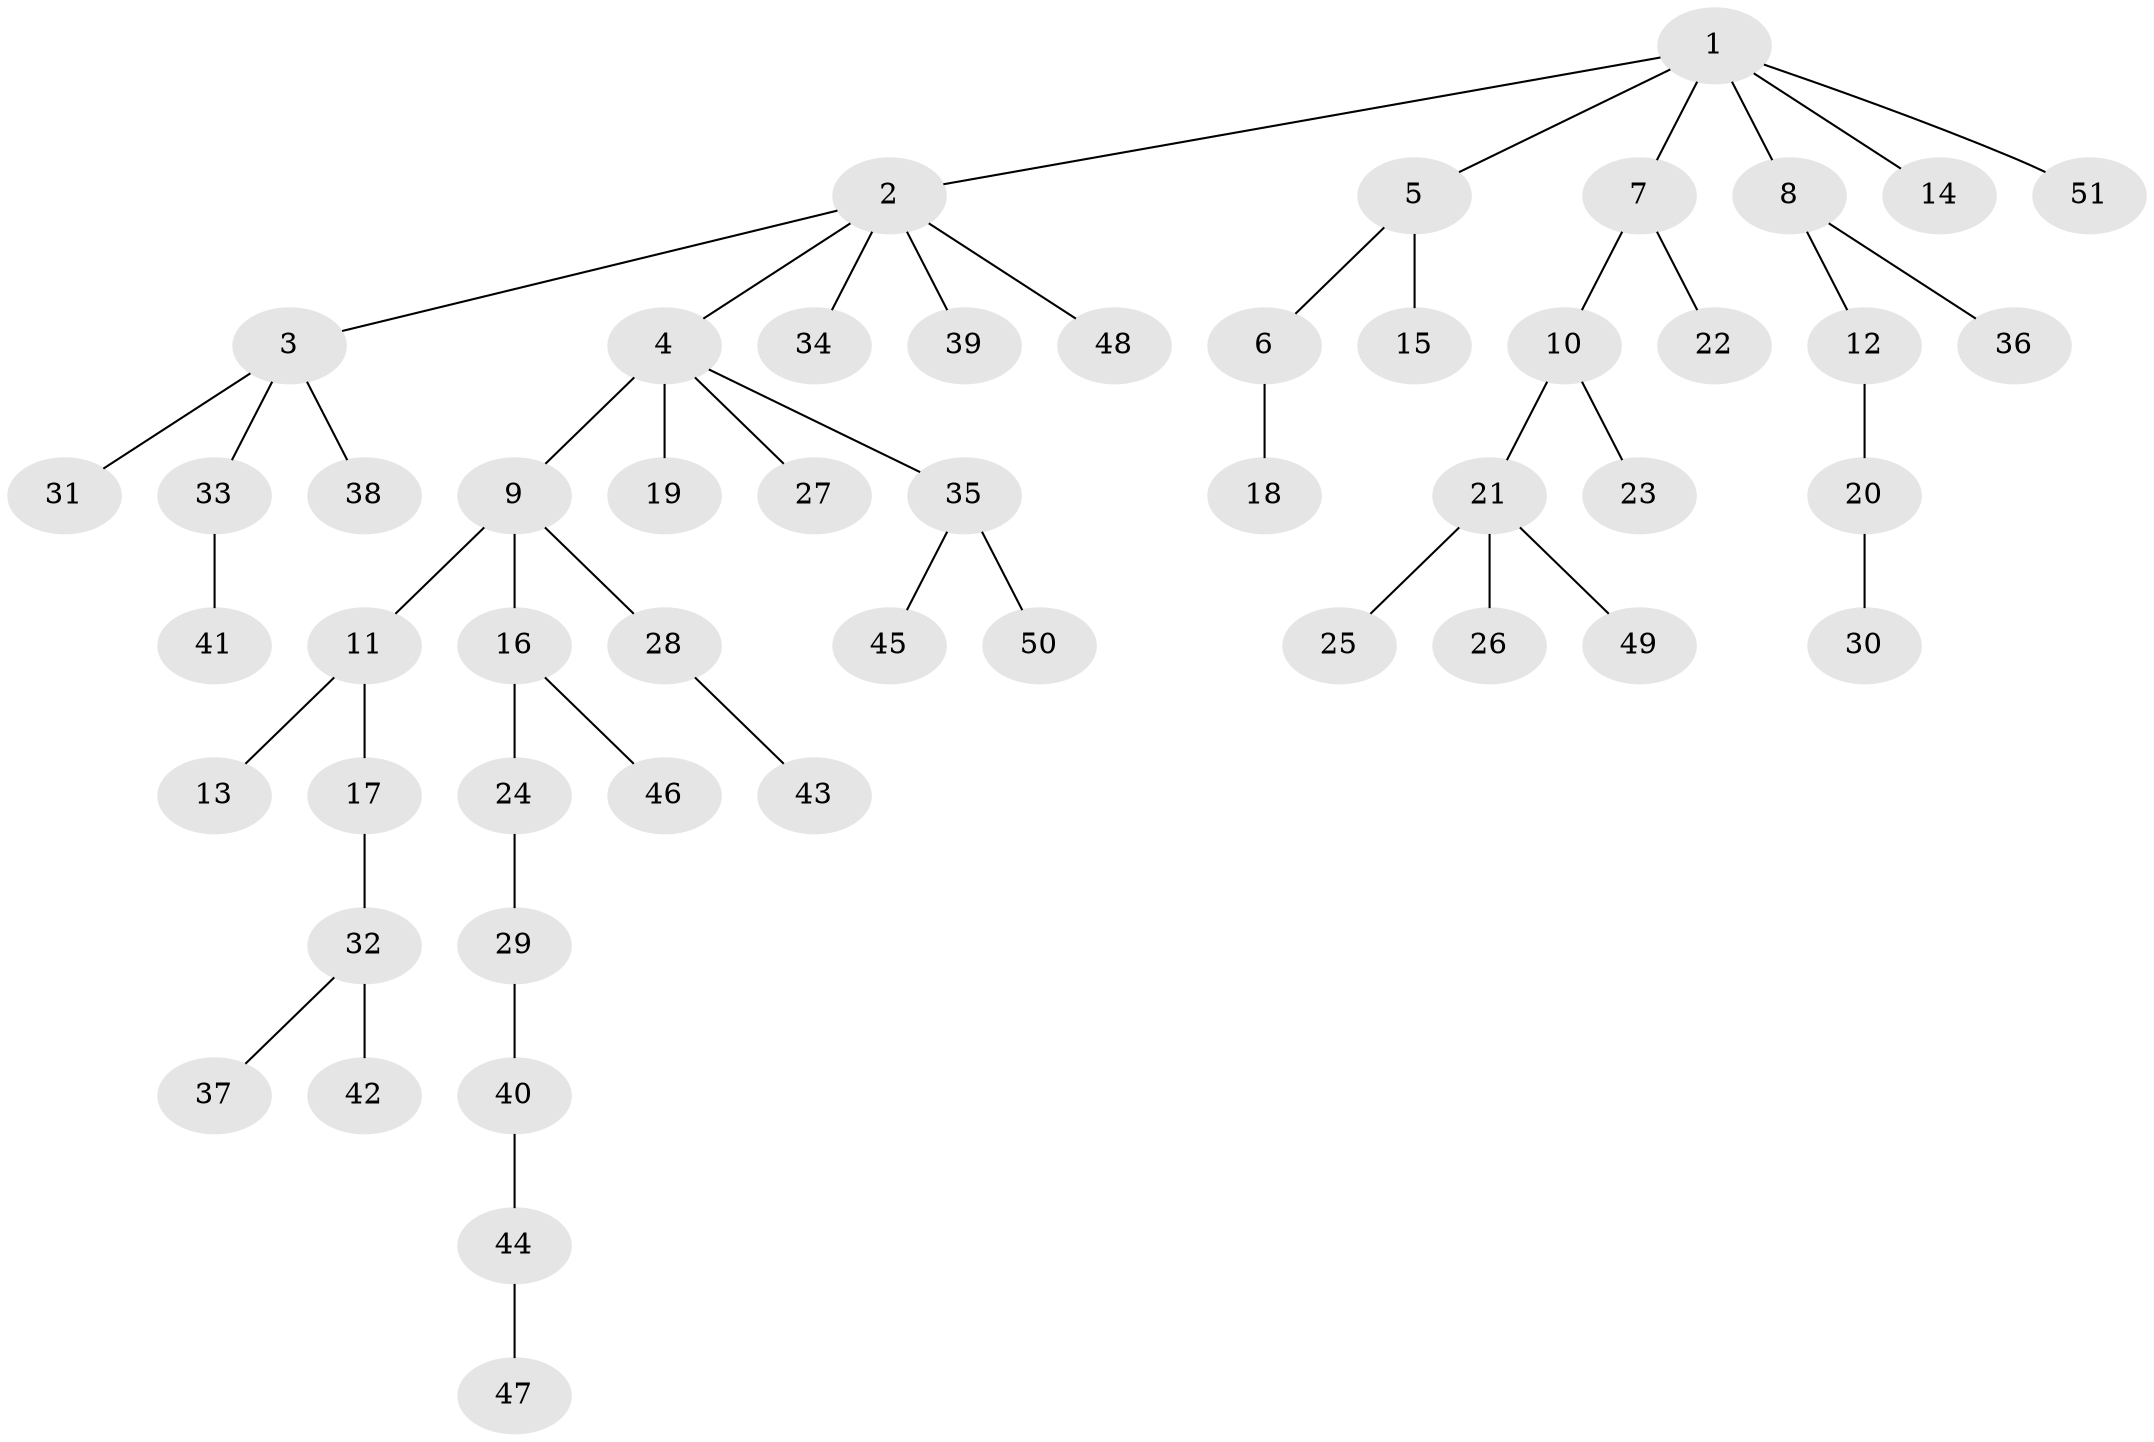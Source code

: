 // coarse degree distribution, {7: 0.058823529411764705, 5: 0.029411764705882353, 4: 0.029411764705882353, 2: 0.20588235294117646, 1: 0.5882352941176471, 3: 0.08823529411764706}
// Generated by graph-tools (version 1.1) at 2025/42/03/06/25 10:42:04]
// undirected, 51 vertices, 50 edges
graph export_dot {
graph [start="1"]
  node [color=gray90,style=filled];
  1;
  2;
  3;
  4;
  5;
  6;
  7;
  8;
  9;
  10;
  11;
  12;
  13;
  14;
  15;
  16;
  17;
  18;
  19;
  20;
  21;
  22;
  23;
  24;
  25;
  26;
  27;
  28;
  29;
  30;
  31;
  32;
  33;
  34;
  35;
  36;
  37;
  38;
  39;
  40;
  41;
  42;
  43;
  44;
  45;
  46;
  47;
  48;
  49;
  50;
  51;
  1 -- 2;
  1 -- 5;
  1 -- 7;
  1 -- 8;
  1 -- 14;
  1 -- 51;
  2 -- 3;
  2 -- 4;
  2 -- 34;
  2 -- 39;
  2 -- 48;
  3 -- 31;
  3 -- 33;
  3 -- 38;
  4 -- 9;
  4 -- 19;
  4 -- 27;
  4 -- 35;
  5 -- 6;
  5 -- 15;
  6 -- 18;
  7 -- 10;
  7 -- 22;
  8 -- 12;
  8 -- 36;
  9 -- 11;
  9 -- 16;
  9 -- 28;
  10 -- 21;
  10 -- 23;
  11 -- 13;
  11 -- 17;
  12 -- 20;
  16 -- 24;
  16 -- 46;
  17 -- 32;
  20 -- 30;
  21 -- 25;
  21 -- 26;
  21 -- 49;
  24 -- 29;
  28 -- 43;
  29 -- 40;
  32 -- 37;
  32 -- 42;
  33 -- 41;
  35 -- 45;
  35 -- 50;
  40 -- 44;
  44 -- 47;
}
